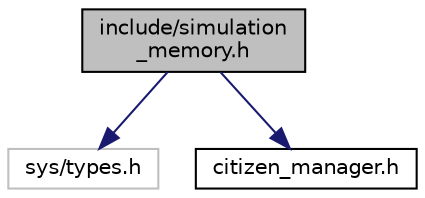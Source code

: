 digraph "include/simulation_memory.h"
{
 // LATEX_PDF_SIZE
  edge [fontname="Helvetica",fontsize="10",labelfontname="Helvetica",labelfontsize="10"];
  node [fontname="Helvetica",fontsize="10",shape=record];
  Node1 [label="include/simulation\l_memory.h",height=0.2,width=0.4,color="black", fillcolor="grey75", style="filled", fontcolor="black",tooltip="This file defines structures and functions used to work on the shared memory."];
  Node1 -> Node2 [color="midnightblue",fontsize="10",style="solid",fontname="Helvetica"];
  Node2 [label="sys/types.h",height=0.2,width=0.4,color="grey75", fillcolor="white", style="filled",tooltip=" "];
  Node1 -> Node3 [color="midnightblue",fontsize="10",style="solid",fontname="Helvetica"];
  Node3 [label="citizen_manager.h",height=0.2,width=0.4,color="black", fillcolor="white", style="filled",URL="$citizen__manager_8h.html",tooltip="This file contains structures and prototypes of functions to manage the citizen behaviors."];
}
